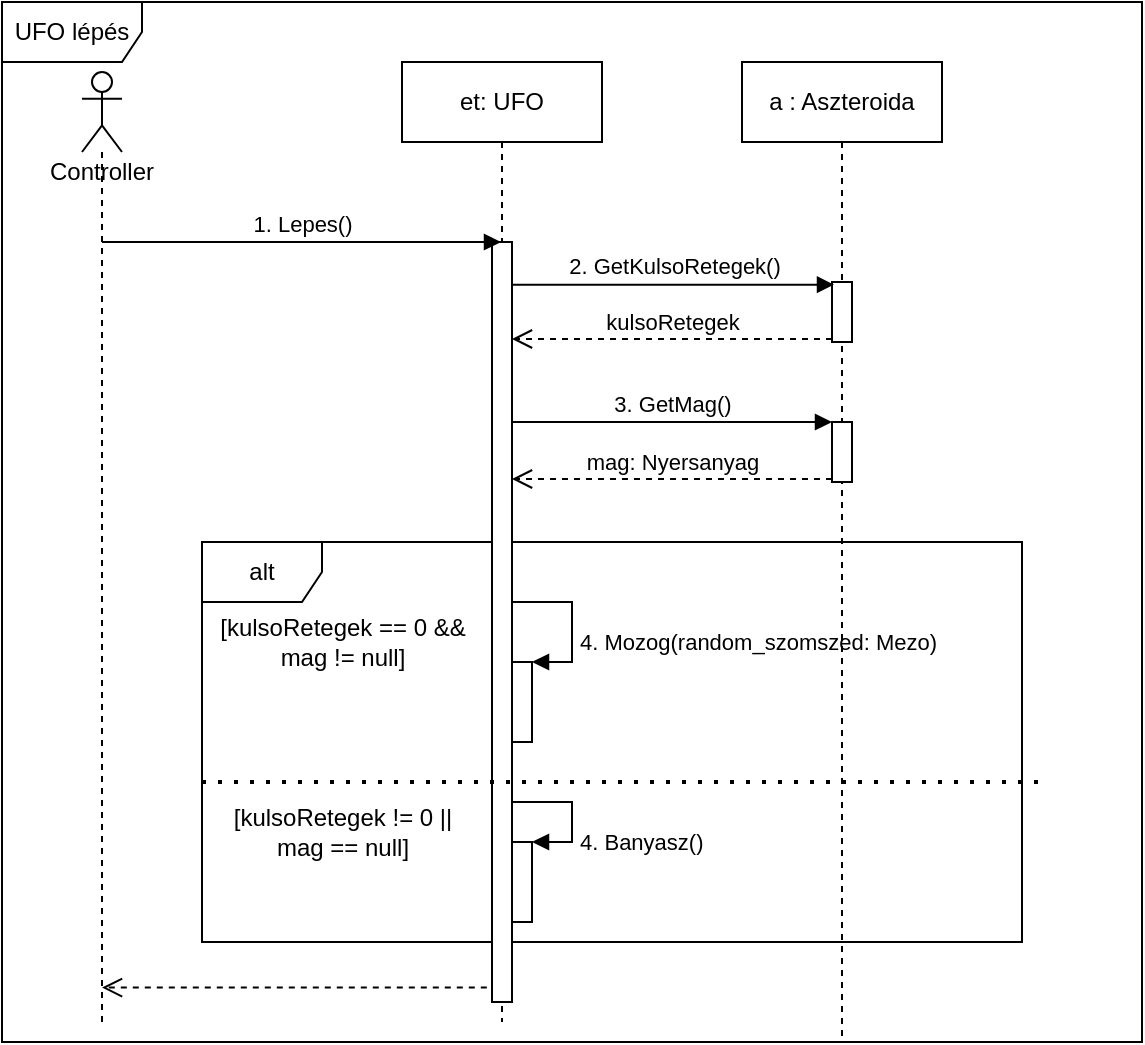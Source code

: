 <mxfile version="14.5.1" type="github">
  <diagram id="kgpKYQtTHZ0yAKxKKP6v" name="Page-1">
    <mxGraphModel dx="1038" dy="548" grid="1" gridSize="10" guides="1" tooltips="1" connect="1" arrows="1" fold="1" page="1" pageScale="1" pageWidth="850" pageHeight="1100" math="0" shadow="0">
      <root>
        <mxCell id="0" />
        <mxCell id="1" parent="0" />
        <mxCell id="CXzAZYz8Gu9tlIhDbCPh-1" value="UFO lépés" style="shape=umlFrame;whiteSpace=wrap;html=1;width=70;height=30;" vertex="1" parent="1">
          <mxGeometry x="70" y="50" width="570" height="520" as="geometry" />
        </mxCell>
        <mxCell id="CXzAZYz8Gu9tlIhDbCPh-2" value="alt" style="shape=umlFrame;whiteSpace=wrap;html=1;" vertex="1" parent="1">
          <mxGeometry x="170" y="320" width="410" height="200" as="geometry" />
        </mxCell>
        <mxCell id="CXzAZYz8Gu9tlIhDbCPh-3" value="et: UFO" style="shape=umlLifeline;perimeter=lifelinePerimeter;whiteSpace=wrap;html=1;container=1;collapsible=0;recursiveResize=0;outlineConnect=0;" vertex="1" parent="1">
          <mxGeometry x="270" y="80" width="100" height="480" as="geometry" />
        </mxCell>
        <mxCell id="CXzAZYz8Gu9tlIhDbCPh-4" value="" style="html=1;points=[];perimeter=orthogonalPerimeter;" vertex="1" parent="CXzAZYz8Gu9tlIhDbCPh-3">
          <mxGeometry x="45" y="90" width="10" height="380" as="geometry" />
        </mxCell>
        <mxCell id="CXzAZYz8Gu9tlIhDbCPh-5" value="" style="html=1;points=[];perimeter=orthogonalPerimeter;" vertex="1" parent="CXzAZYz8Gu9tlIhDbCPh-3">
          <mxGeometry x="55" y="300" width="10" height="40" as="geometry" />
        </mxCell>
        <mxCell id="CXzAZYz8Gu9tlIhDbCPh-6" value="4. Mozog(random_szomszed: Mezo)" style="edgeStyle=orthogonalEdgeStyle;html=1;align=left;spacingLeft=2;endArrow=block;rounded=0;entryX=1;entryY=0;" edge="1" parent="CXzAZYz8Gu9tlIhDbCPh-3" target="CXzAZYz8Gu9tlIhDbCPh-5">
          <mxGeometry x="0.25" relative="1" as="geometry">
            <mxPoint x="55" y="270" as="sourcePoint" />
            <Array as="points">
              <mxPoint x="55" y="270" />
              <mxPoint x="85" y="270" />
              <mxPoint x="85" y="300" />
            </Array>
            <mxPoint as="offset" />
          </mxGeometry>
        </mxCell>
        <mxCell id="CXzAZYz8Gu9tlIhDbCPh-7" value="" style="html=1;points=[];perimeter=orthogonalPerimeter;" vertex="1" parent="CXzAZYz8Gu9tlIhDbCPh-3">
          <mxGeometry x="55" y="390" width="10" height="40" as="geometry" />
        </mxCell>
        <mxCell id="CXzAZYz8Gu9tlIhDbCPh-8" value="4. Banyasz()" style="edgeStyle=orthogonalEdgeStyle;html=1;align=left;spacingLeft=2;endArrow=block;rounded=0;entryX=1;entryY=0;" edge="1" parent="CXzAZYz8Gu9tlIhDbCPh-3" target="CXzAZYz8Gu9tlIhDbCPh-7">
          <mxGeometry x="0.429" relative="1" as="geometry">
            <mxPoint x="55" y="370" as="sourcePoint" />
            <Array as="points">
              <mxPoint x="55" y="370" />
              <mxPoint x="85" y="370" />
              <mxPoint x="85" y="390" />
            </Array>
            <mxPoint as="offset" />
          </mxGeometry>
        </mxCell>
        <mxCell id="CXzAZYz8Gu9tlIhDbCPh-9" value="1. Lepes()" style="html=1;verticalAlign=bottom;endArrow=block;" edge="1" parent="1" source="CXzAZYz8Gu9tlIhDbCPh-18" target="CXzAZYz8Gu9tlIhDbCPh-3">
          <mxGeometry width="80" relative="1" as="geometry">
            <mxPoint x="150" y="170" as="sourcePoint" />
            <mxPoint x="240" y="170" as="targetPoint" />
            <Array as="points">
              <mxPoint x="290" y="170" />
            </Array>
          </mxGeometry>
        </mxCell>
        <mxCell id="CXzAZYz8Gu9tlIhDbCPh-10" value="" style="endArrow=none;dashed=1;html=1;dashPattern=1 3;strokeWidth=2;" edge="1" parent="1">
          <mxGeometry width="50" height="50" relative="1" as="geometry">
            <mxPoint x="170" y="440" as="sourcePoint" />
            <mxPoint x="592" y="440" as="targetPoint" />
            <Array as="points" />
          </mxGeometry>
        </mxCell>
        <mxCell id="CXzAZYz8Gu9tlIhDbCPh-11" value="[kulsoRetegek == 0 &amp;amp;&amp;amp; &lt;br&gt;mag != null]" style="text;html=1;align=center;verticalAlign=middle;resizable=0;points=[];autosize=1;" vertex="1" parent="1">
          <mxGeometry x="170" y="355" width="140" height="30" as="geometry" />
        </mxCell>
        <mxCell id="CXzAZYz8Gu9tlIhDbCPh-12" value="[kulsoRetegek != 0 || &lt;br&gt;mag == null]" style="text;html=1;align=center;verticalAlign=middle;resizable=0;points=[];autosize=1;" vertex="1" parent="1">
          <mxGeometry x="175" y="450" width="130" height="30" as="geometry" />
        </mxCell>
        <mxCell id="CXzAZYz8Gu9tlIhDbCPh-13" value="" style="html=1;verticalAlign=bottom;endArrow=open;dashed=1;endSize=8;exitX=-0.26;exitY=0.981;exitDx=0;exitDy=0;exitPerimeter=0;" edge="1" parent="1" source="CXzAZYz8Gu9tlIhDbCPh-4" target="CXzAZYz8Gu9tlIhDbCPh-18">
          <mxGeometry relative="1" as="geometry">
            <mxPoint x="320" y="410" as="sourcePoint" />
            <mxPoint x="160" y="454" as="targetPoint" />
          </mxGeometry>
        </mxCell>
        <mxCell id="CXzAZYz8Gu9tlIhDbCPh-14" value="a : Aszteroida" style="shape=umlLifeline;perimeter=lifelinePerimeter;whiteSpace=wrap;html=1;container=1;collapsible=0;recursiveResize=0;outlineConnect=0;" vertex="1" parent="1">
          <mxGeometry x="440" y="80" width="100" height="490" as="geometry" />
        </mxCell>
        <mxCell id="CXzAZYz8Gu9tlIhDbCPh-15" value="" style="html=1;points=[];perimeter=orthogonalPerimeter;" vertex="1" parent="CXzAZYz8Gu9tlIhDbCPh-14">
          <mxGeometry x="45" y="110" width="10" height="30" as="geometry" />
        </mxCell>
        <mxCell id="CXzAZYz8Gu9tlIhDbCPh-20" value="" style="html=1;points=[];perimeter=orthogonalPerimeter;" vertex="1" parent="CXzAZYz8Gu9tlIhDbCPh-14">
          <mxGeometry x="45" y="180" width="10" height="30" as="geometry" />
        </mxCell>
        <mxCell id="CXzAZYz8Gu9tlIhDbCPh-16" value="2. GetKulsoRetegek()" style="html=1;verticalAlign=bottom;endArrow=block;entryX=0.1;entryY=0.045;entryDx=0;entryDy=0;entryPerimeter=0;" edge="1" parent="1" source="CXzAZYz8Gu9tlIhDbCPh-4" target="CXzAZYz8Gu9tlIhDbCPh-15">
          <mxGeometry relative="1" as="geometry">
            <mxPoint x="340" y="170.0" as="sourcePoint" />
          </mxGeometry>
        </mxCell>
        <mxCell id="CXzAZYz8Gu9tlIhDbCPh-17" value="kulsoRetegek" style="html=1;verticalAlign=bottom;endArrow=open;dashed=1;endSize=8;exitX=0;exitY=0.95;" edge="1" parent="1" source="CXzAZYz8Gu9tlIhDbCPh-15" target="CXzAZYz8Gu9tlIhDbCPh-4">
          <mxGeometry relative="1" as="geometry">
            <mxPoint x="415" y="246" as="targetPoint" />
          </mxGeometry>
        </mxCell>
        <mxCell id="CXzAZYz8Gu9tlIhDbCPh-18" value="Controller" style="shape=umlLifeline;participant=umlActor;perimeter=lifelinePerimeter;whiteSpace=wrap;html=1;container=1;collapsible=0;recursiveResize=0;verticalAlign=top;spacingTop=36;outlineConnect=0;" vertex="1" parent="1">
          <mxGeometry x="110" y="85" width="20" height="475" as="geometry" />
        </mxCell>
        <mxCell id="CXzAZYz8Gu9tlIhDbCPh-21" value="3. GetMag()" style="html=1;verticalAlign=bottom;endArrow=block;entryX=0;entryY=0;" edge="1" target="CXzAZYz8Gu9tlIhDbCPh-20" parent="1" source="CXzAZYz8Gu9tlIhDbCPh-4">
          <mxGeometry relative="1" as="geometry">
            <mxPoint x="415" y="240" as="sourcePoint" />
          </mxGeometry>
        </mxCell>
        <mxCell id="CXzAZYz8Gu9tlIhDbCPh-22" value="mag: Nyersanyag" style="html=1;verticalAlign=bottom;endArrow=open;dashed=1;endSize=8;exitX=0;exitY=0.95;" edge="1" source="CXzAZYz8Gu9tlIhDbCPh-20" parent="1" target="CXzAZYz8Gu9tlIhDbCPh-4">
          <mxGeometry relative="1" as="geometry">
            <mxPoint x="415" y="316" as="targetPoint" />
          </mxGeometry>
        </mxCell>
      </root>
    </mxGraphModel>
  </diagram>
</mxfile>
